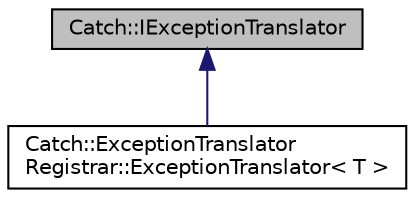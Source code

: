 digraph "Catch::IExceptionTranslator"
{
 // LATEX_PDF_SIZE
  bgcolor="transparent";
  edge [fontname="Helvetica",fontsize="10",labelfontname="Helvetica",labelfontsize="10"];
  node [fontname="Helvetica",fontsize="10",shape=record];
  Node1 [label="Catch::IExceptionTranslator",height=0.2,width=0.4,color="black", fillcolor="grey75", style="filled", fontcolor="black",tooltip=" "];
  Node1 -> Node2 [dir="back",color="midnightblue",fontsize="10",style="solid",fontname="Helvetica"];
  Node2 [label="Catch::ExceptionTranslator\lRegistrar::ExceptionTranslator\< T \>",height=0.2,width=0.4,color="black",URL="$classCatch_1_1ExceptionTranslatorRegistrar_1_1ExceptionTranslator.html",tooltip=" "];
}
